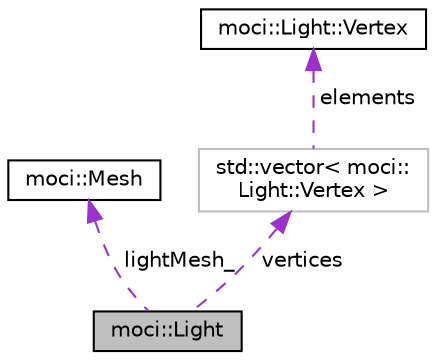 digraph "moci::Light"
{
 // INTERACTIVE_SVG=YES
  edge [fontname="Helvetica",fontsize="10",labelfontname="Helvetica",labelfontsize="10"];
  node [fontname="Helvetica",fontsize="10",shape=record];
  Node1 [label="moci::Light",height=0.2,width=0.4,color="black", fillcolor="grey75", style="filled", fontcolor="black"];
  Node2 -> Node1 [dir="back",color="darkorchid3",fontsize="10",style="dashed",label=" lightMesh_" ,fontname="Helvetica"];
  Node2 [label="moci::Mesh",height=0.2,width=0.4,color="black", fillcolor="white", style="filled",URL="$classmoci_1_1Mesh.html"];
  Node3 -> Node1 [dir="back",color="darkorchid3",fontsize="10",style="dashed",label=" vertices" ,fontname="Helvetica"];
  Node3 [label="std::vector\< moci::\lLight::Vertex \>",height=0.2,width=0.4,color="grey75", fillcolor="white", style="filled"];
  Node4 -> Node3 [dir="back",color="darkorchid3",fontsize="10",style="dashed",label=" elements" ,fontname="Helvetica"];
  Node4 [label="moci::Light::Vertex",height=0.2,width=0.4,color="black", fillcolor="white", style="filled",URL="$structmoci_1_1Light_1_1Vertex.html"];
}

